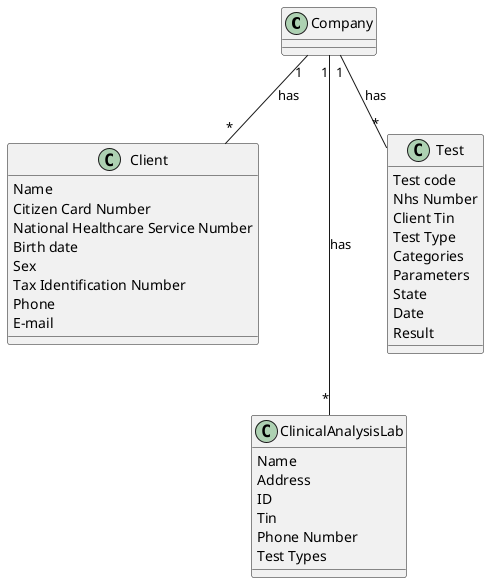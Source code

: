 @startuml

class Company{
}

class Client{
Name
Citizen Card Number
National Healthcare Service Number
Birth date
Sex
Tax Identification Number
Phone
E-mail
}

class ClinicalAnalysisLab{
Name
Address
ID
Tin
Phone Number
Test Types
}

class Test{
Test code
Nhs Number
Client Tin
Test Type
Categories
Parameters
State
Date
Result
}



Company "1" -- "*" Test : has
Company "1"--"*" Client : has
Company "1"---"*" ClinicalAnalysisLab : has



@enduml
